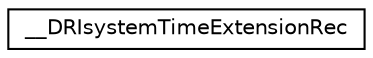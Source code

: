 digraph "Graphe hiérarchique des classes"
{
  edge [fontname="Helvetica",fontsize="10",labelfontname="Helvetica",labelfontsize="10"];
  node [fontname="Helvetica",fontsize="10",shape=record];
  rankdir="LR";
  Node1 [label="__DRIsystemTimeExtensionRec",height=0.2,width=0.4,color="black", fillcolor="white", style="filled",URL="$struct_____d_r_isystem_time_extension_rec.html"];
}
